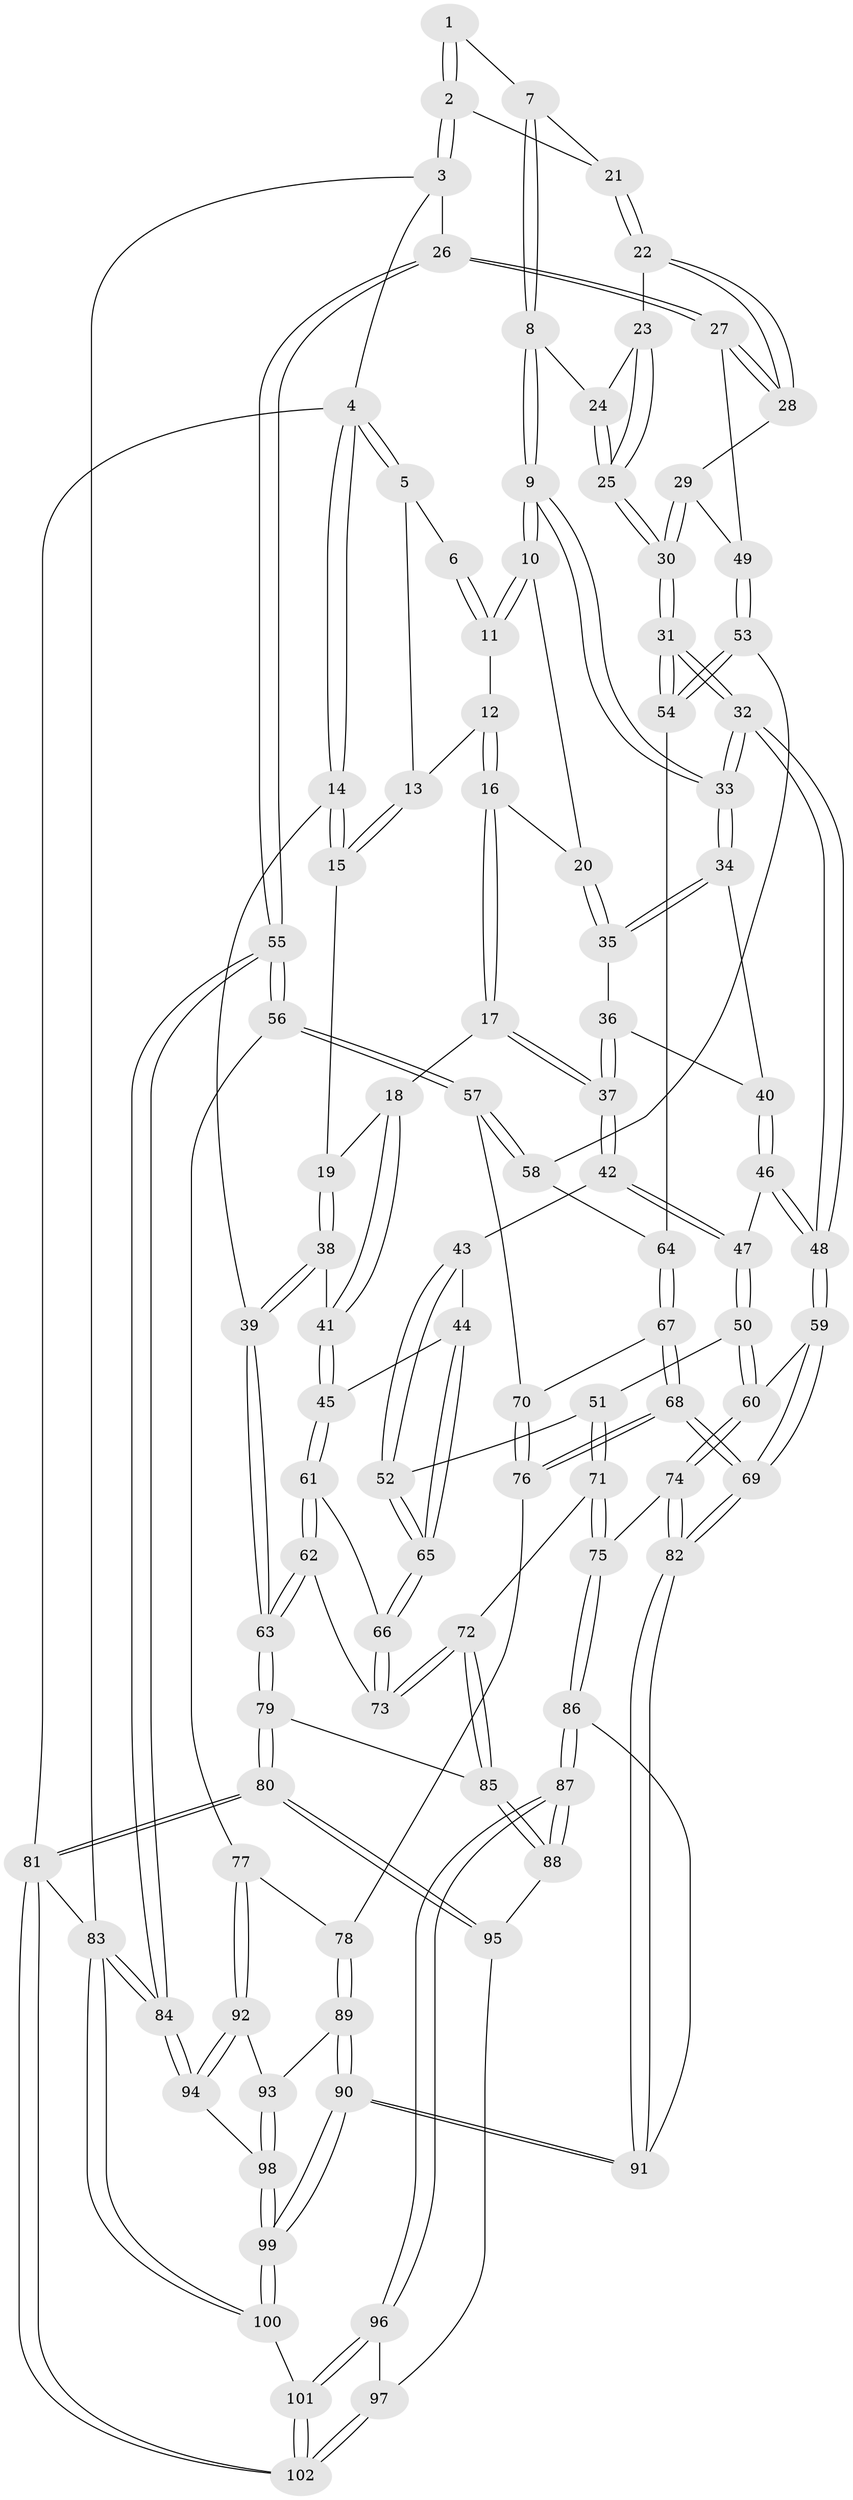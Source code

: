 // coarse degree distribution, {2: 0.12195121951219512, 6: 0.024390243902439025, 5: 0.0975609756097561, 3: 0.4878048780487805, 4: 0.2682926829268293}
// Generated by graph-tools (version 1.1) at 2025/54/03/04/25 22:54:24]
// undirected, 102 vertices, 252 edges
graph export_dot {
  node [color=gray90,style=filled];
  1 [pos="+0.4776674554341423+0"];
  2 [pos="+1+0"];
  3 [pos="+1+0"];
  4 [pos="+0+0"];
  5 [pos="+0.2792496194029573+0"];
  6 [pos="+0.43350986779872214+0"];
  7 [pos="+0.5475091706004952+0.1420814238554544"];
  8 [pos="+0.5261111400141827+0.2056242690840882"];
  9 [pos="+0.5100077887724263+0.22175299540921323"];
  10 [pos="+0.46686010502369013+0.2136983746113428"];
  11 [pos="+0.4055542066139874+0.14324698535200112"];
  12 [pos="+0.3040722849100541+0.11897497787745408"];
  13 [pos="+0.21928886376773601+0.02018848685604934"];
  14 [pos="+0+0.08550788883296069"];
  15 [pos="+0.12989664189894012+0.11386380101728956"];
  16 [pos="+0.26578761098692427+0.258887096855033"];
  17 [pos="+0.24257242740125412+0.2775185243213461"];
  18 [pos="+0.1913203201196366+0.2737024694422982"];
  19 [pos="+0.17160694361421344+0.26294430621166576"];
  20 [pos="+0.44624270086811646+0.22491883643599392"];
  21 [pos="+0.9586502181513605+0"];
  22 [pos="+0.8330775853442977+0.15702451983354146"];
  23 [pos="+0.7400673939087056+0.1993183688660491"];
  24 [pos="+0.6517075597638454+0.205030492053434"];
  25 [pos="+0.6689218089256208+0.3380725684573204"];
  26 [pos="+1+0.46183510663303773"];
  27 [pos="+0.9057670432661781+0.3616143389700754"];
  28 [pos="+0.8378632897397681+0.2321326998737928"];
  29 [pos="+0.7535945736525786+0.35918783947072835"];
  30 [pos="+0.6376847874499308+0.4082500525267054"];
  31 [pos="+0.6302701875528278+0.41433515095355455"];
  32 [pos="+0.5866675488666147+0.4252315394553675"];
  33 [pos="+0.5526561916754974+0.3668853642497243"];
  34 [pos="+0.4367153018757267+0.3735264697256779"];
  35 [pos="+0.36889227538963554+0.3396064970782852"];
  36 [pos="+0.360203402388889+0.34481193673574384"];
  37 [pos="+0.30654182047953327+0.3666673563856654"];
  38 [pos="+0.012782910109698103+0.3344556306340007"];
  39 [pos="+0+0.39077817454849945"];
  40 [pos="+0.40376267818463263+0.39301141428552505"];
  41 [pos="+0.1749912169203768+0.4207915713560256"];
  42 [pos="+0.30679936500537713+0.37666733923428203"];
  43 [pos="+0.26300725386897855+0.4222361834632145"];
  44 [pos="+0.1938553396960333+0.46624257166828925"];
  45 [pos="+0.18173194347541646+0.4582693623729657"];
  46 [pos="+0.3928881824850598+0.40635387047905686"];
  47 [pos="+0.3455871743059895+0.423395944638989"];
  48 [pos="+0.5478220466297812+0.5227258931020298"];
  49 [pos="+0.837304637931545+0.41570738843435406"];
  50 [pos="+0.36793433935712755+0.5088158707259269"];
  51 [pos="+0.3329991923651942+0.5192427002528597"];
  52 [pos="+0.3268691781401096+0.5182015790101171"];
  53 [pos="+0.830884735894352+0.4378607358759213"];
  54 [pos="+0.736145412201041+0.4670890815860223"];
  55 [pos="+1+0.5726973003938767"];
  56 [pos="+1+0.5913014588887593"];
  57 [pos="+0.9037889663455633+0.5660931840008309"];
  58 [pos="+0.8459284005329512+0.47487434434835"];
  59 [pos="+0.5460789005615896+0.5282036444864485"];
  60 [pos="+0.45303973107765344+0.5414340427751168"];
  61 [pos="+0+0.5003505007418753"];
  62 [pos="+0+0.5025238920066089"];
  63 [pos="+0+0.49164889728996014"];
  64 [pos="+0.7610500561085329+0.5094779072866533"];
  65 [pos="+0.21579321971289828+0.5183338415448361"];
  66 [pos="+0.20333924579933338+0.5643482609395126"];
  67 [pos="+0.762786918949216+0.5144361287674263"];
  68 [pos="+0.6205756745933543+0.6755271039018439"];
  69 [pos="+0.6152336290844964+0.675877964795624"];
  70 [pos="+0.8329895160087483+0.579807437944807"];
  71 [pos="+0.26857828398267036+0.6864875563005131"];
  72 [pos="+0.2028539743155191+0.6578912895089544"];
  73 [pos="+0.20041016907202483+0.6511117617430928"];
  74 [pos="+0.361261529354007+0.6621234904282199"];
  75 [pos="+0.30289210752743795+0.7144025170774366"];
  76 [pos="+0.7069677939058798+0.6799676322353163"];
  77 [pos="+0.8548000962246955+0.7440674434439776"];
  78 [pos="+0.7749810711806497+0.7261159959979914"];
  79 [pos="+0+0.5779288828533223"];
  80 [pos="+0+0.9514511390495686"];
  81 [pos="+0+1"];
  82 [pos="+0.5973105890466957+0.7141763657619387"];
  83 [pos="+1+1"];
  84 [pos="+1+1"];
  85 [pos="+0.11105550178405607+0.7269894715125169"];
  86 [pos="+0.33502756935229616+0.806225878184434"];
  87 [pos="+0.3155152322718563+0.8615849817696731"];
  88 [pos="+0.10514441966256749+0.7958859185418061"];
  89 [pos="+0.7691796993820802+0.8669472824753642"];
  90 [pos="+0.6275199400899124+0.9374641163900712"];
  91 [pos="+0.58247451311498+0.754211805908297"];
  92 [pos="+0.891337108358791+0.8508860422674436"];
  93 [pos="+0.7707602289864094+0.8670031940838997"];
  94 [pos="+0.9676502016101278+0.9104768732800911"];
  95 [pos="+0.08037758291128541+0.8301112892793734"];
  96 [pos="+0.31297863605084264+0.9241312054104998"];
  97 [pos="+0.12494886026210472+0.907704731453391"];
  98 [pos="+0.8334881869178499+0.9557776056782165"];
  99 [pos="+0.5997228393311688+1"];
  100 [pos="+0.5748176441383902+1"];
  101 [pos="+0.3854267988973082+1"];
  102 [pos="+0+1"];
  1 -- 2;
  1 -- 2;
  1 -- 7;
  2 -- 3;
  2 -- 3;
  2 -- 21;
  3 -- 4;
  3 -- 26;
  3 -- 83;
  4 -- 5;
  4 -- 5;
  4 -- 14;
  4 -- 14;
  4 -- 81;
  5 -- 6;
  5 -- 13;
  6 -- 11;
  6 -- 11;
  7 -- 8;
  7 -- 8;
  7 -- 21;
  8 -- 9;
  8 -- 9;
  8 -- 24;
  9 -- 10;
  9 -- 10;
  9 -- 33;
  9 -- 33;
  10 -- 11;
  10 -- 11;
  10 -- 20;
  11 -- 12;
  12 -- 13;
  12 -- 16;
  12 -- 16;
  13 -- 15;
  13 -- 15;
  14 -- 15;
  14 -- 15;
  14 -- 39;
  15 -- 19;
  16 -- 17;
  16 -- 17;
  16 -- 20;
  17 -- 18;
  17 -- 37;
  17 -- 37;
  18 -- 19;
  18 -- 41;
  18 -- 41;
  19 -- 38;
  19 -- 38;
  20 -- 35;
  20 -- 35;
  21 -- 22;
  21 -- 22;
  22 -- 23;
  22 -- 28;
  22 -- 28;
  23 -- 24;
  23 -- 25;
  23 -- 25;
  24 -- 25;
  24 -- 25;
  25 -- 30;
  25 -- 30;
  26 -- 27;
  26 -- 27;
  26 -- 55;
  26 -- 55;
  27 -- 28;
  27 -- 28;
  27 -- 49;
  28 -- 29;
  29 -- 30;
  29 -- 30;
  29 -- 49;
  30 -- 31;
  30 -- 31;
  31 -- 32;
  31 -- 32;
  31 -- 54;
  31 -- 54;
  32 -- 33;
  32 -- 33;
  32 -- 48;
  32 -- 48;
  33 -- 34;
  33 -- 34;
  34 -- 35;
  34 -- 35;
  34 -- 40;
  35 -- 36;
  36 -- 37;
  36 -- 37;
  36 -- 40;
  37 -- 42;
  37 -- 42;
  38 -- 39;
  38 -- 39;
  38 -- 41;
  39 -- 63;
  39 -- 63;
  40 -- 46;
  40 -- 46;
  41 -- 45;
  41 -- 45;
  42 -- 43;
  42 -- 47;
  42 -- 47;
  43 -- 44;
  43 -- 52;
  43 -- 52;
  44 -- 45;
  44 -- 65;
  44 -- 65;
  45 -- 61;
  45 -- 61;
  46 -- 47;
  46 -- 48;
  46 -- 48;
  47 -- 50;
  47 -- 50;
  48 -- 59;
  48 -- 59;
  49 -- 53;
  49 -- 53;
  50 -- 51;
  50 -- 60;
  50 -- 60;
  51 -- 52;
  51 -- 71;
  51 -- 71;
  52 -- 65;
  52 -- 65;
  53 -- 54;
  53 -- 54;
  53 -- 58;
  54 -- 64;
  55 -- 56;
  55 -- 56;
  55 -- 84;
  55 -- 84;
  56 -- 57;
  56 -- 57;
  56 -- 77;
  57 -- 58;
  57 -- 58;
  57 -- 70;
  58 -- 64;
  59 -- 60;
  59 -- 69;
  59 -- 69;
  60 -- 74;
  60 -- 74;
  61 -- 62;
  61 -- 62;
  61 -- 66;
  62 -- 63;
  62 -- 63;
  62 -- 73;
  63 -- 79;
  63 -- 79;
  64 -- 67;
  64 -- 67;
  65 -- 66;
  65 -- 66;
  66 -- 73;
  66 -- 73;
  67 -- 68;
  67 -- 68;
  67 -- 70;
  68 -- 69;
  68 -- 69;
  68 -- 76;
  68 -- 76;
  69 -- 82;
  69 -- 82;
  70 -- 76;
  70 -- 76;
  71 -- 72;
  71 -- 75;
  71 -- 75;
  72 -- 73;
  72 -- 73;
  72 -- 85;
  72 -- 85;
  74 -- 75;
  74 -- 82;
  74 -- 82;
  75 -- 86;
  75 -- 86;
  76 -- 78;
  77 -- 78;
  77 -- 92;
  77 -- 92;
  78 -- 89;
  78 -- 89;
  79 -- 80;
  79 -- 80;
  79 -- 85;
  80 -- 81;
  80 -- 81;
  80 -- 95;
  80 -- 95;
  81 -- 102;
  81 -- 102;
  81 -- 83;
  82 -- 91;
  82 -- 91;
  83 -- 84;
  83 -- 84;
  83 -- 100;
  83 -- 100;
  84 -- 94;
  84 -- 94;
  85 -- 88;
  85 -- 88;
  86 -- 87;
  86 -- 87;
  86 -- 91;
  87 -- 88;
  87 -- 88;
  87 -- 96;
  87 -- 96;
  88 -- 95;
  89 -- 90;
  89 -- 90;
  89 -- 93;
  90 -- 91;
  90 -- 91;
  90 -- 99;
  90 -- 99;
  92 -- 93;
  92 -- 94;
  92 -- 94;
  93 -- 98;
  93 -- 98;
  94 -- 98;
  95 -- 97;
  96 -- 97;
  96 -- 101;
  96 -- 101;
  97 -- 102;
  97 -- 102;
  98 -- 99;
  98 -- 99;
  99 -- 100;
  99 -- 100;
  100 -- 101;
  101 -- 102;
  101 -- 102;
}
